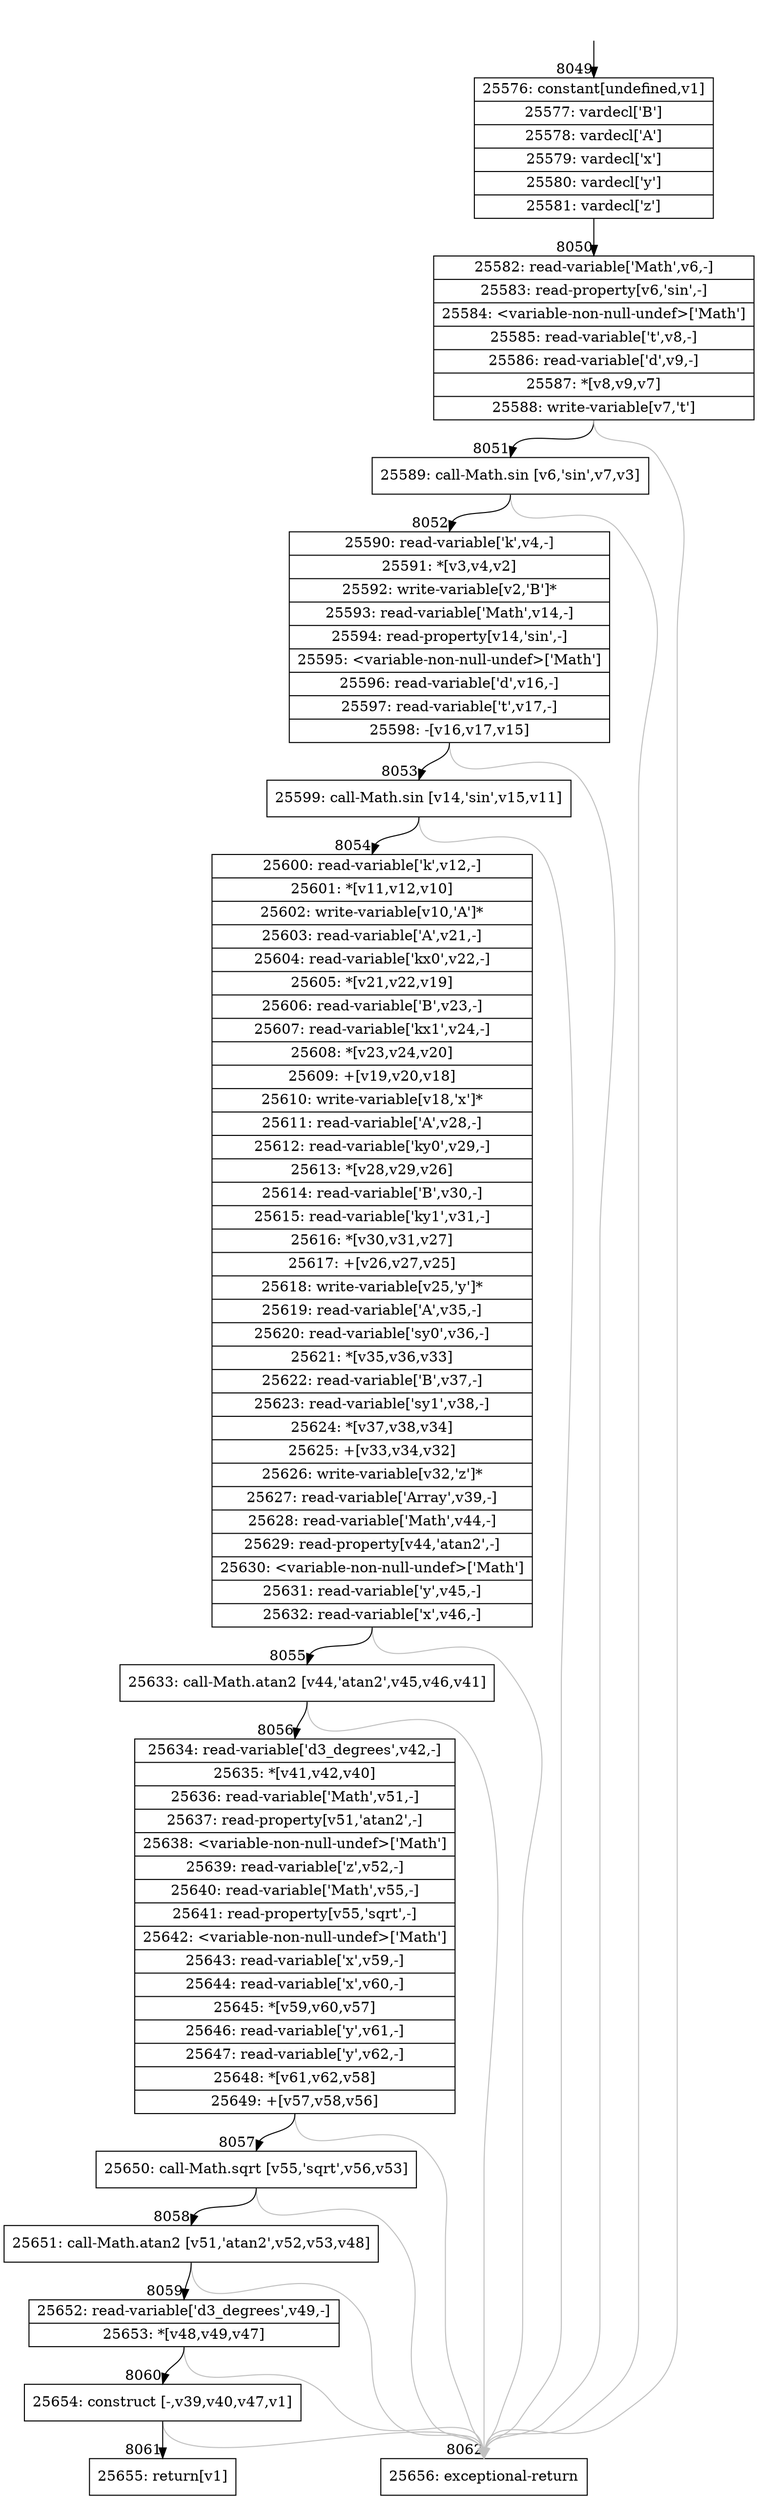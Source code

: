 digraph {
rankdir="TD"
BB_entry763[shape=none,label=""];
BB_entry763 -> BB8049 [tailport=s, headport=n, headlabel="    8049"]
BB8049 [shape=record label="{25576: constant[undefined,v1]|25577: vardecl['B']|25578: vardecl['A']|25579: vardecl['x']|25580: vardecl['y']|25581: vardecl['z']}" ] 
BB8049 -> BB8050 [tailport=s, headport=n, headlabel="      8050"]
BB8050 [shape=record label="{25582: read-variable['Math',v6,-]|25583: read-property[v6,'sin',-]|25584: \<variable-non-null-undef\>['Math']|25585: read-variable['t',v8,-]|25586: read-variable['d',v9,-]|25587: *[v8,v9,v7]|25588: write-variable[v7,'t']}" ] 
BB8050 -> BB8051 [tailport=s, headport=n, headlabel="      8051"]
BB8050 -> BB8062 [tailport=s, headport=n, color=gray, headlabel="      8062"]
BB8051 [shape=record label="{25589: call-Math.sin [v6,'sin',v7,v3]}" ] 
BB8051 -> BB8052 [tailport=s, headport=n, headlabel="      8052"]
BB8051 -> BB8062 [tailport=s, headport=n, color=gray]
BB8052 [shape=record label="{25590: read-variable['k',v4,-]|25591: *[v3,v4,v2]|25592: write-variable[v2,'B']*|25593: read-variable['Math',v14,-]|25594: read-property[v14,'sin',-]|25595: \<variable-non-null-undef\>['Math']|25596: read-variable['d',v16,-]|25597: read-variable['t',v17,-]|25598: -[v16,v17,v15]}" ] 
BB8052 -> BB8053 [tailport=s, headport=n, headlabel="      8053"]
BB8052 -> BB8062 [tailport=s, headport=n, color=gray]
BB8053 [shape=record label="{25599: call-Math.sin [v14,'sin',v15,v11]}" ] 
BB8053 -> BB8054 [tailport=s, headport=n, headlabel="      8054"]
BB8053 -> BB8062 [tailport=s, headport=n, color=gray]
BB8054 [shape=record label="{25600: read-variable['k',v12,-]|25601: *[v11,v12,v10]|25602: write-variable[v10,'A']*|25603: read-variable['A',v21,-]|25604: read-variable['kx0',v22,-]|25605: *[v21,v22,v19]|25606: read-variable['B',v23,-]|25607: read-variable['kx1',v24,-]|25608: *[v23,v24,v20]|25609: +[v19,v20,v18]|25610: write-variable[v18,'x']*|25611: read-variable['A',v28,-]|25612: read-variable['ky0',v29,-]|25613: *[v28,v29,v26]|25614: read-variable['B',v30,-]|25615: read-variable['ky1',v31,-]|25616: *[v30,v31,v27]|25617: +[v26,v27,v25]|25618: write-variable[v25,'y']*|25619: read-variable['A',v35,-]|25620: read-variable['sy0',v36,-]|25621: *[v35,v36,v33]|25622: read-variable['B',v37,-]|25623: read-variable['sy1',v38,-]|25624: *[v37,v38,v34]|25625: +[v33,v34,v32]|25626: write-variable[v32,'z']*|25627: read-variable['Array',v39,-]|25628: read-variable['Math',v44,-]|25629: read-property[v44,'atan2',-]|25630: \<variable-non-null-undef\>['Math']|25631: read-variable['y',v45,-]|25632: read-variable['x',v46,-]}" ] 
BB8054 -> BB8055 [tailport=s, headport=n, headlabel="      8055"]
BB8054 -> BB8062 [tailport=s, headport=n, color=gray]
BB8055 [shape=record label="{25633: call-Math.atan2 [v44,'atan2',v45,v46,v41]}" ] 
BB8055 -> BB8056 [tailport=s, headport=n, headlabel="      8056"]
BB8055 -> BB8062 [tailport=s, headport=n, color=gray]
BB8056 [shape=record label="{25634: read-variable['d3_degrees',v42,-]|25635: *[v41,v42,v40]|25636: read-variable['Math',v51,-]|25637: read-property[v51,'atan2',-]|25638: \<variable-non-null-undef\>['Math']|25639: read-variable['z',v52,-]|25640: read-variable['Math',v55,-]|25641: read-property[v55,'sqrt',-]|25642: \<variable-non-null-undef\>['Math']|25643: read-variable['x',v59,-]|25644: read-variable['x',v60,-]|25645: *[v59,v60,v57]|25646: read-variable['y',v61,-]|25647: read-variable['y',v62,-]|25648: *[v61,v62,v58]|25649: +[v57,v58,v56]}" ] 
BB8056 -> BB8057 [tailport=s, headport=n, headlabel="      8057"]
BB8056 -> BB8062 [tailport=s, headport=n, color=gray]
BB8057 [shape=record label="{25650: call-Math.sqrt [v55,'sqrt',v56,v53]}" ] 
BB8057 -> BB8058 [tailport=s, headport=n, headlabel="      8058"]
BB8057 -> BB8062 [tailport=s, headport=n, color=gray]
BB8058 [shape=record label="{25651: call-Math.atan2 [v51,'atan2',v52,v53,v48]}" ] 
BB8058 -> BB8059 [tailport=s, headport=n, headlabel="      8059"]
BB8058 -> BB8062 [tailport=s, headport=n, color=gray]
BB8059 [shape=record label="{25652: read-variable['d3_degrees',v49,-]|25653: *[v48,v49,v47]}" ] 
BB8059 -> BB8060 [tailport=s, headport=n, headlabel="      8060"]
BB8059 -> BB8062 [tailport=s, headport=n, color=gray]
BB8060 [shape=record label="{25654: construct [-,v39,v40,v47,v1]}" ] 
BB8060 -> BB8061 [tailport=s, headport=n, headlabel="      8061"]
BB8060 -> BB8062 [tailport=s, headport=n, color=gray]
BB8061 [shape=record label="{25655: return[v1]}" ] 
BB8062 [shape=record label="{25656: exceptional-return}" ] 
//#$~ 4619
}
